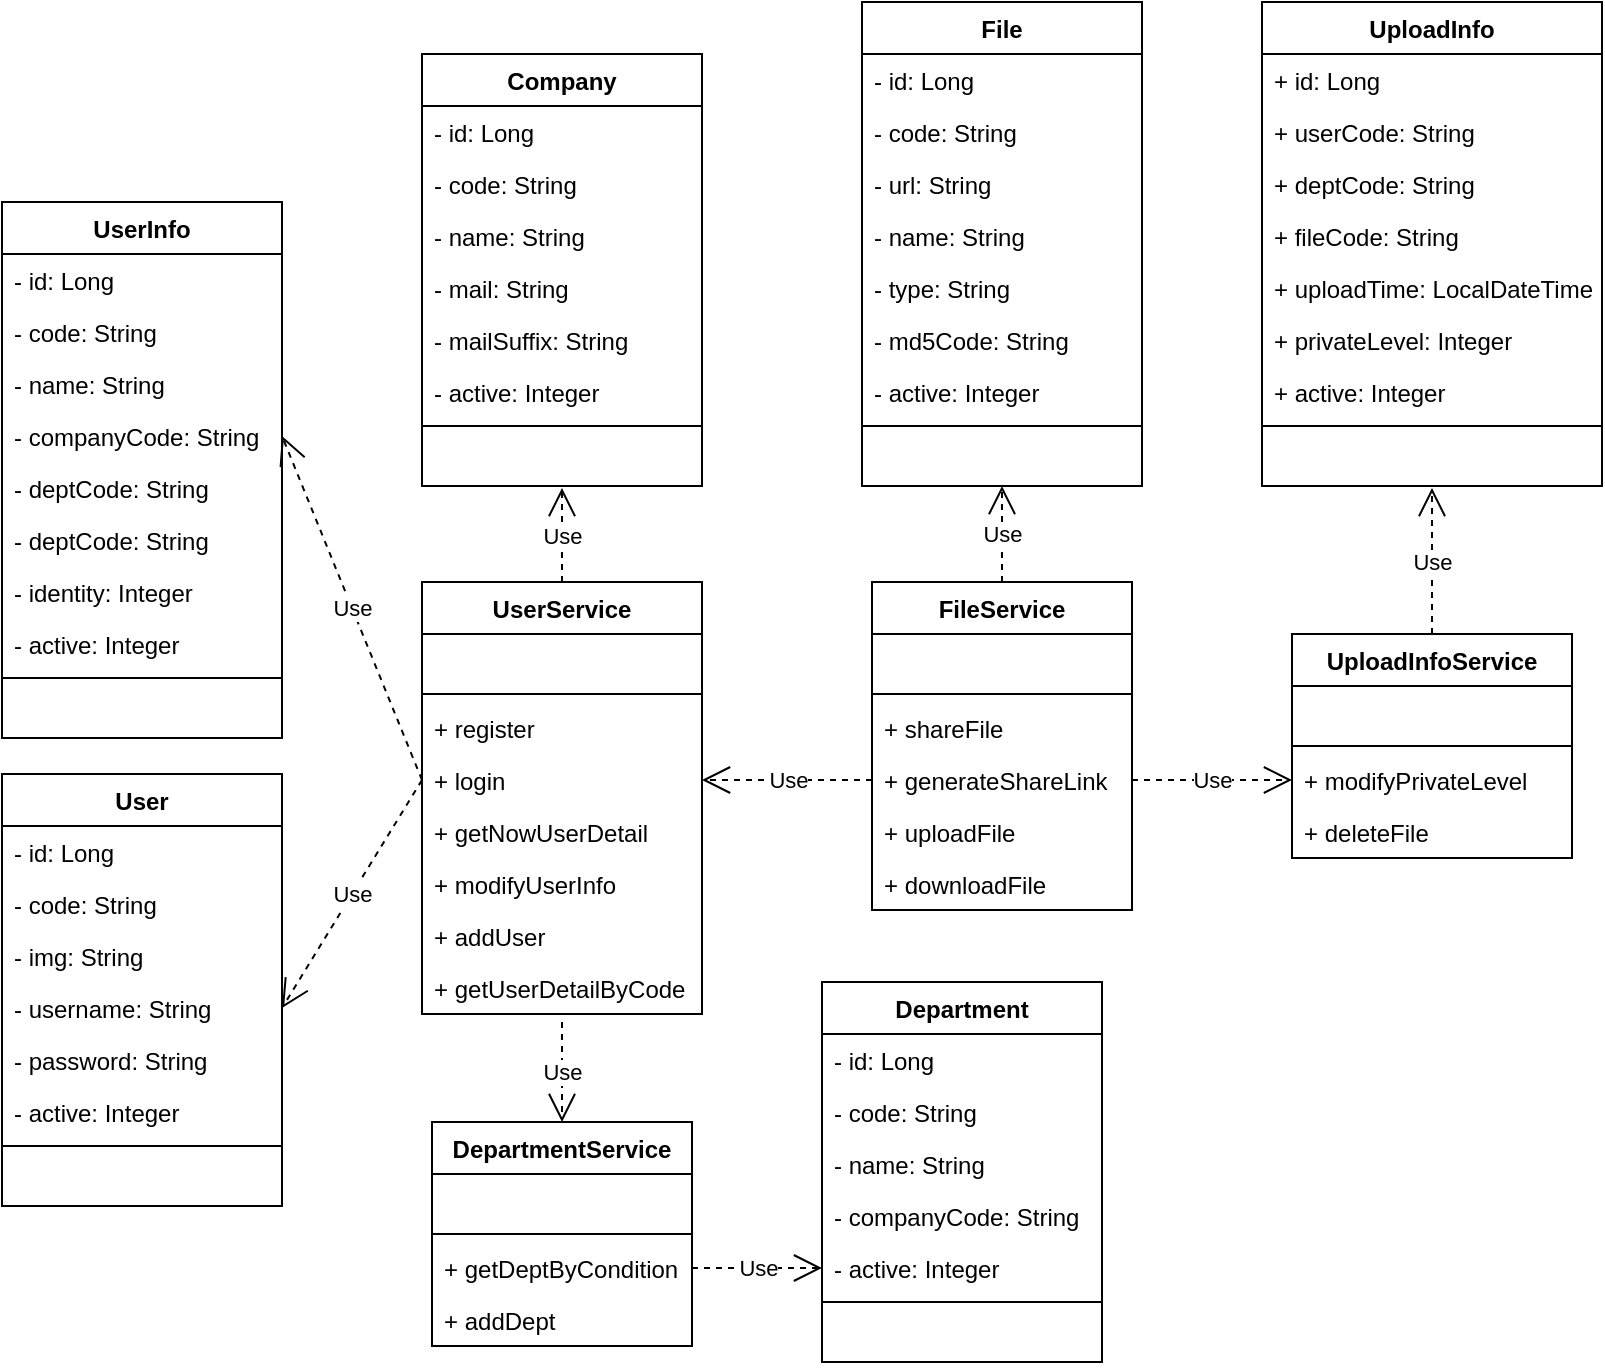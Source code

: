 <mxfile version="15.6.8" type="github">
  <diagram id="9g1JDmP376doUr7MJk4l" name="Page-1">
    <mxGraphModel dx="1090" dy="696" grid="1" gridSize="10" guides="1" tooltips="1" connect="1" arrows="1" fold="1" page="1" pageScale="1" pageWidth="827" pageHeight="1169" math="0" shadow="0">
      <root>
        <mxCell id="0" />
        <mxCell id="1" parent="0" />
        <mxCell id="zczFMA_8Ov4NjLexPdJc-1" value="FileService" style="swimlane;fontStyle=1;align=center;verticalAlign=top;childLayout=stackLayout;horizontal=1;startSize=26;horizontalStack=0;resizeParent=1;resizeParentMax=0;resizeLast=0;collapsible=1;marginBottom=0;" vertex="1" parent="1">
          <mxGeometry x="595" y="390" width="130" height="164" as="geometry" />
        </mxCell>
        <mxCell id="zczFMA_8Ov4NjLexPdJc-2" value=" " style="text;strokeColor=none;fillColor=none;align=left;verticalAlign=top;spacingLeft=4;spacingRight=4;overflow=hidden;rotatable=0;points=[[0,0.5],[1,0.5]];portConstraint=eastwest;" vertex="1" parent="zczFMA_8Ov4NjLexPdJc-1">
          <mxGeometry y="26" width="130" height="26" as="geometry" />
        </mxCell>
        <mxCell id="zczFMA_8Ov4NjLexPdJc-3" value="" style="line;strokeWidth=1;fillColor=none;align=left;verticalAlign=middle;spacingTop=-1;spacingLeft=3;spacingRight=3;rotatable=0;labelPosition=right;points=[];portConstraint=eastwest;" vertex="1" parent="zczFMA_8Ov4NjLexPdJc-1">
          <mxGeometry y="52" width="130" height="8" as="geometry" />
        </mxCell>
        <mxCell id="zczFMA_8Ov4NjLexPdJc-4" value="+ shareFile" style="text;strokeColor=none;fillColor=none;align=left;verticalAlign=top;spacingLeft=4;spacingRight=4;overflow=hidden;rotatable=0;points=[[0,0.5],[1,0.5]];portConstraint=eastwest;" vertex="1" parent="zczFMA_8Ov4NjLexPdJc-1">
          <mxGeometry y="60" width="130" height="26" as="geometry" />
        </mxCell>
        <mxCell id="zczFMA_8Ov4NjLexPdJc-7" value="+ generateShareLink" style="text;strokeColor=none;fillColor=none;align=left;verticalAlign=top;spacingLeft=4;spacingRight=4;overflow=hidden;rotatable=0;points=[[0,0.5],[1,0.5]];portConstraint=eastwest;" vertex="1" parent="zczFMA_8Ov4NjLexPdJc-1">
          <mxGeometry y="86" width="130" height="26" as="geometry" />
        </mxCell>
        <mxCell id="zczFMA_8Ov4NjLexPdJc-8" value="+ uploadFile" style="text;strokeColor=none;fillColor=none;align=left;verticalAlign=top;spacingLeft=4;spacingRight=4;overflow=hidden;rotatable=0;points=[[0,0.5],[1,0.5]];portConstraint=eastwest;" vertex="1" parent="zczFMA_8Ov4NjLexPdJc-1">
          <mxGeometry y="112" width="130" height="26" as="geometry" />
        </mxCell>
        <mxCell id="zczFMA_8Ov4NjLexPdJc-9" value="+ downloadFile" style="text;strokeColor=none;fillColor=none;align=left;verticalAlign=top;spacingLeft=4;spacingRight=4;overflow=hidden;rotatable=0;points=[[0,0.5],[1,0.5]];portConstraint=eastwest;" vertex="1" parent="zczFMA_8Ov4NjLexPdJc-1">
          <mxGeometry y="138" width="130" height="26" as="geometry" />
        </mxCell>
        <mxCell id="zczFMA_8Ov4NjLexPdJc-12" value="UploadInfoService" style="swimlane;fontStyle=1;align=center;verticalAlign=top;childLayout=stackLayout;horizontal=1;startSize=26;horizontalStack=0;resizeParent=1;resizeParentMax=0;resizeLast=0;collapsible=1;marginBottom=0;" vertex="1" parent="1">
          <mxGeometry x="805" y="416" width="140" height="112" as="geometry" />
        </mxCell>
        <mxCell id="zczFMA_8Ov4NjLexPdJc-13" value=" " style="text;strokeColor=none;fillColor=none;align=left;verticalAlign=top;spacingLeft=4;spacingRight=4;overflow=hidden;rotatable=0;points=[[0,0.5],[1,0.5]];portConstraint=eastwest;" vertex="1" parent="zczFMA_8Ov4NjLexPdJc-12">
          <mxGeometry y="26" width="140" height="26" as="geometry" />
        </mxCell>
        <mxCell id="zczFMA_8Ov4NjLexPdJc-14" value="" style="line;strokeWidth=1;fillColor=none;align=left;verticalAlign=middle;spacingTop=-1;spacingLeft=3;spacingRight=3;rotatable=0;labelPosition=right;points=[];portConstraint=eastwest;" vertex="1" parent="zczFMA_8Ov4NjLexPdJc-12">
          <mxGeometry y="52" width="140" height="8" as="geometry" />
        </mxCell>
        <mxCell id="zczFMA_8Ov4NjLexPdJc-15" value="+ modifyPrivateLevel" style="text;strokeColor=none;fillColor=none;align=left;verticalAlign=top;spacingLeft=4;spacingRight=4;overflow=hidden;rotatable=0;points=[[0,0.5],[1,0.5]];portConstraint=eastwest;" vertex="1" parent="zczFMA_8Ov4NjLexPdJc-12">
          <mxGeometry y="60" width="140" height="26" as="geometry" />
        </mxCell>
        <mxCell id="zczFMA_8Ov4NjLexPdJc-16" value="+ deleteFile" style="text;strokeColor=none;fillColor=none;align=left;verticalAlign=top;spacingLeft=4;spacingRight=4;overflow=hidden;rotatable=0;points=[[0,0.5],[1,0.5]];portConstraint=eastwest;" vertex="1" parent="zczFMA_8Ov4NjLexPdJc-12">
          <mxGeometry y="86" width="140" height="26" as="geometry" />
        </mxCell>
        <mxCell id="zczFMA_8Ov4NjLexPdJc-33" value="UserService" style="swimlane;fontStyle=1;align=center;verticalAlign=top;childLayout=stackLayout;horizontal=1;startSize=26;horizontalStack=0;resizeParent=1;resizeParentMax=0;resizeLast=0;collapsible=1;marginBottom=0;" vertex="1" parent="1">
          <mxGeometry x="370" y="390" width="140" height="216" as="geometry" />
        </mxCell>
        <mxCell id="zczFMA_8Ov4NjLexPdJc-34" value=" " style="text;strokeColor=none;fillColor=none;align=left;verticalAlign=top;spacingLeft=4;spacingRight=4;overflow=hidden;rotatable=0;points=[[0,0.5],[1,0.5]];portConstraint=eastwest;" vertex="1" parent="zczFMA_8Ov4NjLexPdJc-33">
          <mxGeometry y="26" width="140" height="26" as="geometry" />
        </mxCell>
        <mxCell id="zczFMA_8Ov4NjLexPdJc-35" value="" style="line;strokeWidth=1;fillColor=none;align=left;verticalAlign=middle;spacingTop=-1;spacingLeft=3;spacingRight=3;rotatable=0;labelPosition=right;points=[];portConstraint=eastwest;" vertex="1" parent="zczFMA_8Ov4NjLexPdJc-33">
          <mxGeometry y="52" width="140" height="8" as="geometry" />
        </mxCell>
        <mxCell id="zczFMA_8Ov4NjLexPdJc-36" value="+ register" style="text;strokeColor=none;fillColor=none;align=left;verticalAlign=top;spacingLeft=4;spacingRight=4;overflow=hidden;rotatable=0;points=[[0,0.5],[1,0.5]];portConstraint=eastwest;" vertex="1" parent="zczFMA_8Ov4NjLexPdJc-33">
          <mxGeometry y="60" width="140" height="26" as="geometry" />
        </mxCell>
        <mxCell id="zczFMA_8Ov4NjLexPdJc-37" value="+ login" style="text;strokeColor=none;fillColor=none;align=left;verticalAlign=top;spacingLeft=4;spacingRight=4;overflow=hidden;rotatable=0;points=[[0,0.5],[1,0.5]];portConstraint=eastwest;" vertex="1" parent="zczFMA_8Ov4NjLexPdJc-33">
          <mxGeometry y="86" width="140" height="26" as="geometry" />
        </mxCell>
        <mxCell id="zczFMA_8Ov4NjLexPdJc-38" value="+ getNowUserDetail" style="text;strokeColor=none;fillColor=none;align=left;verticalAlign=top;spacingLeft=4;spacingRight=4;overflow=hidden;rotatable=0;points=[[0,0.5],[1,0.5]];portConstraint=eastwest;" vertex="1" parent="zczFMA_8Ov4NjLexPdJc-33">
          <mxGeometry y="112" width="140" height="26" as="geometry" />
        </mxCell>
        <mxCell id="zczFMA_8Ov4NjLexPdJc-39" value="+ modifyUserInfo" style="text;strokeColor=none;fillColor=none;align=left;verticalAlign=top;spacingLeft=4;spacingRight=4;overflow=hidden;rotatable=0;points=[[0,0.5],[1,0.5]];portConstraint=eastwest;" vertex="1" parent="zczFMA_8Ov4NjLexPdJc-33">
          <mxGeometry y="138" width="140" height="26" as="geometry" />
        </mxCell>
        <mxCell id="zczFMA_8Ov4NjLexPdJc-50" value="+ addUser" style="text;strokeColor=none;fillColor=none;align=left;verticalAlign=top;spacingLeft=4;spacingRight=4;overflow=hidden;rotatable=0;points=[[0,0.5],[1,0.5]];portConstraint=eastwest;" vertex="1" parent="zczFMA_8Ov4NjLexPdJc-33">
          <mxGeometry y="164" width="140" height="26" as="geometry" />
        </mxCell>
        <mxCell id="zczFMA_8Ov4NjLexPdJc-40" value="+ getUserDetailByCode" style="text;strokeColor=none;fillColor=none;align=left;verticalAlign=top;spacingLeft=4;spacingRight=4;overflow=hidden;rotatable=0;points=[[0,0.5],[1,0.5]];portConstraint=eastwest;" vertex="1" parent="zczFMA_8Ov4NjLexPdJc-33">
          <mxGeometry y="190" width="140" height="26" as="geometry" />
        </mxCell>
        <mxCell id="zczFMA_8Ov4NjLexPdJc-42" value="DepartmentService" style="swimlane;fontStyle=1;align=center;verticalAlign=top;childLayout=stackLayout;horizontal=1;startSize=26;horizontalStack=0;resizeParent=1;resizeParentMax=0;resizeLast=0;collapsible=1;marginBottom=0;" vertex="1" parent="1">
          <mxGeometry x="375" y="660" width="130" height="112" as="geometry" />
        </mxCell>
        <mxCell id="zczFMA_8Ov4NjLexPdJc-43" value=" " style="text;strokeColor=none;fillColor=none;align=left;verticalAlign=top;spacingLeft=4;spacingRight=4;overflow=hidden;rotatable=0;points=[[0,0.5],[1,0.5]];portConstraint=eastwest;" vertex="1" parent="zczFMA_8Ov4NjLexPdJc-42">
          <mxGeometry y="26" width="130" height="26" as="geometry" />
        </mxCell>
        <mxCell id="zczFMA_8Ov4NjLexPdJc-44" value="" style="line;strokeWidth=1;fillColor=none;align=left;verticalAlign=middle;spacingTop=-1;spacingLeft=3;spacingRight=3;rotatable=0;labelPosition=right;points=[];portConstraint=eastwest;" vertex="1" parent="zczFMA_8Ov4NjLexPdJc-42">
          <mxGeometry y="52" width="130" height="8" as="geometry" />
        </mxCell>
        <mxCell id="zczFMA_8Ov4NjLexPdJc-48" value="+ getDeptByCondition" style="text;strokeColor=none;fillColor=none;align=left;verticalAlign=top;spacingLeft=4;spacingRight=4;overflow=hidden;rotatable=0;points=[[0,0.5],[1,0.5]];portConstraint=eastwest;" vertex="1" parent="zczFMA_8Ov4NjLexPdJc-42">
          <mxGeometry y="60" width="130" height="26" as="geometry" />
        </mxCell>
        <mxCell id="zczFMA_8Ov4NjLexPdJc-49" value="+ addDept" style="text;strokeColor=none;fillColor=none;align=left;verticalAlign=top;spacingLeft=4;spacingRight=4;overflow=hidden;rotatable=0;points=[[0,0.5],[1,0.5]];portConstraint=eastwest;" vertex="1" parent="zczFMA_8Ov4NjLexPdJc-42">
          <mxGeometry y="86" width="130" height="26" as="geometry" />
        </mxCell>
        <mxCell id="zczFMA_8Ov4NjLexPdJc-58" value="User" style="swimlane;fontStyle=1;align=center;verticalAlign=top;childLayout=stackLayout;horizontal=1;startSize=26;horizontalStack=0;resizeParent=1;resizeParentMax=0;resizeLast=0;collapsible=1;marginBottom=0;" vertex="1" parent="1">
          <mxGeometry x="160" y="486" width="140" height="216" as="geometry" />
        </mxCell>
        <mxCell id="zczFMA_8Ov4NjLexPdJc-59" value="- id: Long" style="text;strokeColor=none;fillColor=none;align=left;verticalAlign=top;spacingLeft=4;spacingRight=4;overflow=hidden;rotatable=0;points=[[0,0.5],[1,0.5]];portConstraint=eastwest;" vertex="1" parent="zczFMA_8Ov4NjLexPdJc-58">
          <mxGeometry y="26" width="140" height="26" as="geometry" />
        </mxCell>
        <mxCell id="zczFMA_8Ov4NjLexPdJc-71" value="- code: String" style="text;strokeColor=none;fillColor=none;align=left;verticalAlign=top;spacingLeft=4;spacingRight=4;overflow=hidden;rotatable=0;points=[[0,0.5],[1,0.5]];portConstraint=eastwest;" vertex="1" parent="zczFMA_8Ov4NjLexPdJc-58">
          <mxGeometry y="52" width="140" height="26" as="geometry" />
        </mxCell>
        <mxCell id="zczFMA_8Ov4NjLexPdJc-73" value="- img: String" style="text;strokeColor=none;fillColor=none;align=left;verticalAlign=top;spacingLeft=4;spacingRight=4;overflow=hidden;rotatable=0;points=[[0,0.5],[1,0.5]];portConstraint=eastwest;" vertex="1" parent="zczFMA_8Ov4NjLexPdJc-58">
          <mxGeometry y="78" width="140" height="26" as="geometry" />
        </mxCell>
        <mxCell id="zczFMA_8Ov4NjLexPdJc-74" value="- username: String" style="text;strokeColor=none;fillColor=none;align=left;verticalAlign=top;spacingLeft=4;spacingRight=4;overflow=hidden;rotatable=0;points=[[0,0.5],[1,0.5]];portConstraint=eastwest;" vertex="1" parent="zczFMA_8Ov4NjLexPdJc-58">
          <mxGeometry y="104" width="140" height="26" as="geometry" />
        </mxCell>
        <mxCell id="zczFMA_8Ov4NjLexPdJc-72" value="- password: String" style="text;strokeColor=none;fillColor=none;align=left;verticalAlign=top;spacingLeft=4;spacingRight=4;overflow=hidden;rotatable=0;points=[[0,0.5],[1,0.5]];portConstraint=eastwest;" vertex="1" parent="zczFMA_8Ov4NjLexPdJc-58">
          <mxGeometry y="130" width="140" height="26" as="geometry" />
        </mxCell>
        <mxCell id="zczFMA_8Ov4NjLexPdJc-75" value="- active: Integer" style="text;strokeColor=none;fillColor=none;align=left;verticalAlign=top;spacingLeft=4;spacingRight=4;overflow=hidden;rotatable=0;points=[[0,0.5],[1,0.5]];portConstraint=eastwest;" vertex="1" parent="zczFMA_8Ov4NjLexPdJc-58">
          <mxGeometry y="156" width="140" height="26" as="geometry" />
        </mxCell>
        <mxCell id="zczFMA_8Ov4NjLexPdJc-60" value="" style="line;strokeWidth=1;fillColor=none;align=left;verticalAlign=middle;spacingTop=-1;spacingLeft=3;spacingRight=3;rotatable=0;labelPosition=right;points=[];portConstraint=eastwest;" vertex="1" parent="zczFMA_8Ov4NjLexPdJc-58">
          <mxGeometry y="182" width="140" height="8" as="geometry" />
        </mxCell>
        <mxCell id="zczFMA_8Ov4NjLexPdJc-61" value=" " style="text;strokeColor=none;fillColor=none;align=left;verticalAlign=top;spacingLeft=4;spacingRight=4;overflow=hidden;rotatable=0;points=[[0,0.5],[1,0.5]];portConstraint=eastwest;" vertex="1" parent="zczFMA_8Ov4NjLexPdJc-58">
          <mxGeometry y="190" width="140" height="26" as="geometry" />
        </mxCell>
        <mxCell id="zczFMA_8Ov4NjLexPdJc-76" value="UserInfo" style="swimlane;fontStyle=1;align=center;verticalAlign=top;childLayout=stackLayout;horizontal=1;startSize=26;horizontalStack=0;resizeParent=1;resizeParentMax=0;resizeLast=0;collapsible=1;marginBottom=0;" vertex="1" parent="1">
          <mxGeometry x="160" y="200" width="140" height="268" as="geometry" />
        </mxCell>
        <mxCell id="zczFMA_8Ov4NjLexPdJc-77" value="- id: Long" style="text;strokeColor=none;fillColor=none;align=left;verticalAlign=top;spacingLeft=4;spacingRight=4;overflow=hidden;rotatable=0;points=[[0,0.5],[1,0.5]];portConstraint=eastwest;" vertex="1" parent="zczFMA_8Ov4NjLexPdJc-76">
          <mxGeometry y="26" width="140" height="26" as="geometry" />
        </mxCell>
        <mxCell id="zczFMA_8Ov4NjLexPdJc-78" value="- code: String" style="text;strokeColor=none;fillColor=none;align=left;verticalAlign=top;spacingLeft=4;spacingRight=4;overflow=hidden;rotatable=0;points=[[0,0.5],[1,0.5]];portConstraint=eastwest;" vertex="1" parent="zczFMA_8Ov4NjLexPdJc-76">
          <mxGeometry y="52" width="140" height="26" as="geometry" />
        </mxCell>
        <mxCell id="zczFMA_8Ov4NjLexPdJc-79" value="- name: String" style="text;strokeColor=none;fillColor=none;align=left;verticalAlign=top;spacingLeft=4;spacingRight=4;overflow=hidden;rotatable=0;points=[[0,0.5],[1,0.5]];portConstraint=eastwest;" vertex="1" parent="zczFMA_8Ov4NjLexPdJc-76">
          <mxGeometry y="78" width="140" height="26" as="geometry" />
        </mxCell>
        <mxCell id="zczFMA_8Ov4NjLexPdJc-80" value="- companyCode: String" style="text;strokeColor=none;fillColor=none;align=left;verticalAlign=top;spacingLeft=4;spacingRight=4;overflow=hidden;rotatable=0;points=[[0,0.5],[1,0.5]];portConstraint=eastwest;" vertex="1" parent="zczFMA_8Ov4NjLexPdJc-76">
          <mxGeometry y="104" width="140" height="26" as="geometry" />
        </mxCell>
        <mxCell id="zczFMA_8Ov4NjLexPdJc-81" value="- deptCode: String" style="text;strokeColor=none;fillColor=none;align=left;verticalAlign=top;spacingLeft=4;spacingRight=4;overflow=hidden;rotatable=0;points=[[0,0.5],[1,0.5]];portConstraint=eastwest;" vertex="1" parent="zczFMA_8Ov4NjLexPdJc-76">
          <mxGeometry y="130" width="140" height="26" as="geometry" />
        </mxCell>
        <mxCell id="zczFMA_8Ov4NjLexPdJc-129" value="- deptCode: String" style="text;strokeColor=none;fillColor=none;align=left;verticalAlign=top;spacingLeft=4;spacingRight=4;overflow=hidden;rotatable=0;points=[[0,0.5],[1,0.5]];portConstraint=eastwest;" vertex="1" parent="zczFMA_8Ov4NjLexPdJc-76">
          <mxGeometry y="156" width="140" height="26" as="geometry" />
        </mxCell>
        <mxCell id="zczFMA_8Ov4NjLexPdJc-82" value="- identity: Integer" style="text;strokeColor=none;fillColor=none;align=left;verticalAlign=top;spacingLeft=4;spacingRight=4;overflow=hidden;rotatable=0;points=[[0,0.5],[1,0.5]];portConstraint=eastwest;" vertex="1" parent="zczFMA_8Ov4NjLexPdJc-76">
          <mxGeometry y="182" width="140" height="26" as="geometry" />
        </mxCell>
        <mxCell id="zczFMA_8Ov4NjLexPdJc-85" value="- active: Integer" style="text;strokeColor=none;fillColor=none;align=left;verticalAlign=top;spacingLeft=4;spacingRight=4;overflow=hidden;rotatable=0;points=[[0,0.5],[1,0.5]];portConstraint=eastwest;" vertex="1" parent="zczFMA_8Ov4NjLexPdJc-76">
          <mxGeometry y="208" width="140" height="26" as="geometry" />
        </mxCell>
        <mxCell id="zczFMA_8Ov4NjLexPdJc-83" value="" style="line;strokeWidth=1;fillColor=none;align=left;verticalAlign=middle;spacingTop=-1;spacingLeft=3;spacingRight=3;rotatable=0;labelPosition=right;points=[];portConstraint=eastwest;" vertex="1" parent="zczFMA_8Ov4NjLexPdJc-76">
          <mxGeometry y="234" width="140" height="8" as="geometry" />
        </mxCell>
        <mxCell id="zczFMA_8Ov4NjLexPdJc-84" value=" " style="text;strokeColor=none;fillColor=none;align=left;verticalAlign=top;spacingLeft=4;spacingRight=4;overflow=hidden;rotatable=0;points=[[0,0.5],[1,0.5]];portConstraint=eastwest;" vertex="1" parent="zczFMA_8Ov4NjLexPdJc-76">
          <mxGeometry y="242" width="140" height="26" as="geometry" />
        </mxCell>
        <mxCell id="zczFMA_8Ov4NjLexPdJc-86" value="UploadInfo" style="swimlane;fontStyle=1;align=center;verticalAlign=top;childLayout=stackLayout;horizontal=1;startSize=26;horizontalStack=0;resizeParent=1;resizeParentMax=0;resizeLast=0;collapsible=1;marginBottom=0;" vertex="1" parent="1">
          <mxGeometry x="790" y="100" width="170" height="242" as="geometry" />
        </mxCell>
        <mxCell id="zczFMA_8Ov4NjLexPdJc-87" value="+ id: Long" style="text;strokeColor=none;fillColor=none;align=left;verticalAlign=top;spacingLeft=4;spacingRight=4;overflow=hidden;rotatable=0;points=[[0,0.5],[1,0.5]];portConstraint=eastwest;" vertex="1" parent="zczFMA_8Ov4NjLexPdJc-86">
          <mxGeometry y="26" width="170" height="26" as="geometry" />
        </mxCell>
        <mxCell id="zczFMA_8Ov4NjLexPdJc-88" value="+ userCode: String" style="text;strokeColor=none;fillColor=none;align=left;verticalAlign=top;spacingLeft=4;spacingRight=4;overflow=hidden;rotatable=0;points=[[0,0.5],[1,0.5]];portConstraint=eastwest;" vertex="1" parent="zczFMA_8Ov4NjLexPdJc-86">
          <mxGeometry y="52" width="170" height="26" as="geometry" />
        </mxCell>
        <mxCell id="zczFMA_8Ov4NjLexPdJc-91" value="+ deptCode: String" style="text;strokeColor=none;fillColor=none;align=left;verticalAlign=top;spacingLeft=4;spacingRight=4;overflow=hidden;rotatable=0;points=[[0,0.5],[1,0.5]];portConstraint=eastwest;" vertex="1" parent="zczFMA_8Ov4NjLexPdJc-86">
          <mxGeometry y="78" width="170" height="26" as="geometry" />
        </mxCell>
        <mxCell id="zczFMA_8Ov4NjLexPdJc-89" value="+ fileCode: String" style="text;strokeColor=none;fillColor=none;align=left;verticalAlign=top;spacingLeft=4;spacingRight=4;overflow=hidden;rotatable=0;points=[[0,0.5],[1,0.5]];portConstraint=eastwest;" vertex="1" parent="zczFMA_8Ov4NjLexPdJc-86">
          <mxGeometry y="104" width="170" height="26" as="geometry" />
        </mxCell>
        <mxCell id="zczFMA_8Ov4NjLexPdJc-92" value="+ uploadTime: LocalDateTime" style="text;strokeColor=none;fillColor=none;align=left;verticalAlign=top;spacingLeft=4;spacingRight=4;overflow=hidden;rotatable=0;points=[[0,0.5],[1,0.5]];portConstraint=eastwest;" vertex="1" parent="zczFMA_8Ov4NjLexPdJc-86">
          <mxGeometry y="130" width="170" height="26" as="geometry" />
        </mxCell>
        <mxCell id="zczFMA_8Ov4NjLexPdJc-96" value="+ privateLevel: Integer" style="text;strokeColor=none;fillColor=none;align=left;verticalAlign=top;spacingLeft=4;spacingRight=4;overflow=hidden;rotatable=0;points=[[0,0.5],[1,0.5]];portConstraint=eastwest;" vertex="1" parent="zczFMA_8Ov4NjLexPdJc-86">
          <mxGeometry y="156" width="170" height="26" as="geometry" />
        </mxCell>
        <mxCell id="zczFMA_8Ov4NjLexPdJc-93" value="+ active: Integer" style="text;strokeColor=none;fillColor=none;align=left;verticalAlign=top;spacingLeft=4;spacingRight=4;overflow=hidden;rotatable=0;points=[[0,0.5],[1,0.5]];portConstraint=eastwest;" vertex="1" parent="zczFMA_8Ov4NjLexPdJc-86">
          <mxGeometry y="182" width="170" height="26" as="geometry" />
        </mxCell>
        <mxCell id="zczFMA_8Ov4NjLexPdJc-94" value="" style="line;strokeWidth=1;fillColor=none;align=left;verticalAlign=middle;spacingTop=-1;spacingLeft=3;spacingRight=3;rotatable=0;labelPosition=right;points=[];portConstraint=eastwest;" vertex="1" parent="zczFMA_8Ov4NjLexPdJc-86">
          <mxGeometry y="208" width="170" height="8" as="geometry" />
        </mxCell>
        <mxCell id="zczFMA_8Ov4NjLexPdJc-95" value=" " style="text;strokeColor=none;fillColor=none;align=left;verticalAlign=top;spacingLeft=4;spacingRight=4;overflow=hidden;rotatable=0;points=[[0,0.5],[1,0.5]];portConstraint=eastwest;" vertex="1" parent="zczFMA_8Ov4NjLexPdJc-86">
          <mxGeometry y="216" width="170" height="26" as="geometry" />
        </mxCell>
        <mxCell id="zczFMA_8Ov4NjLexPdJc-97" value="File" style="swimlane;fontStyle=1;align=center;verticalAlign=top;childLayout=stackLayout;horizontal=1;startSize=26;horizontalStack=0;resizeParent=1;resizeParentMax=0;resizeLast=0;collapsible=1;marginBottom=0;" vertex="1" parent="1">
          <mxGeometry x="590" y="100" width="140" height="242" as="geometry" />
        </mxCell>
        <mxCell id="zczFMA_8Ov4NjLexPdJc-98" value="- id: Long" style="text;strokeColor=none;fillColor=none;align=left;verticalAlign=top;spacingLeft=4;spacingRight=4;overflow=hidden;rotatable=0;points=[[0,0.5],[1,0.5]];portConstraint=eastwest;" vertex="1" parent="zczFMA_8Ov4NjLexPdJc-97">
          <mxGeometry y="26" width="140" height="26" as="geometry" />
        </mxCell>
        <mxCell id="zczFMA_8Ov4NjLexPdJc-99" value="- code: String" style="text;strokeColor=none;fillColor=none;align=left;verticalAlign=top;spacingLeft=4;spacingRight=4;overflow=hidden;rotatable=0;points=[[0,0.5],[1,0.5]];portConstraint=eastwest;" vertex="1" parent="zczFMA_8Ov4NjLexPdJc-97">
          <mxGeometry y="52" width="140" height="26" as="geometry" />
        </mxCell>
        <mxCell id="zczFMA_8Ov4NjLexPdJc-100" value="- url: String" style="text;strokeColor=none;fillColor=none;align=left;verticalAlign=top;spacingLeft=4;spacingRight=4;overflow=hidden;rotatable=0;points=[[0,0.5],[1,0.5]];portConstraint=eastwest;" vertex="1" parent="zczFMA_8Ov4NjLexPdJc-97">
          <mxGeometry y="78" width="140" height="26" as="geometry" />
        </mxCell>
        <mxCell id="zczFMA_8Ov4NjLexPdJc-101" value="- name: String" style="text;strokeColor=none;fillColor=none;align=left;verticalAlign=top;spacingLeft=4;spacingRight=4;overflow=hidden;rotatable=0;points=[[0,0.5],[1,0.5]];portConstraint=eastwest;" vertex="1" parent="zczFMA_8Ov4NjLexPdJc-97">
          <mxGeometry y="104" width="140" height="26" as="geometry" />
        </mxCell>
        <mxCell id="zczFMA_8Ov4NjLexPdJc-102" value="- type: String" style="text;strokeColor=none;fillColor=none;align=left;verticalAlign=top;spacingLeft=4;spacingRight=4;overflow=hidden;rotatable=0;points=[[0,0.5],[1,0.5]];portConstraint=eastwest;" vertex="1" parent="zczFMA_8Ov4NjLexPdJc-97">
          <mxGeometry y="130" width="140" height="26" as="geometry" />
        </mxCell>
        <mxCell id="zczFMA_8Ov4NjLexPdJc-106" value="- md5Code: String" style="text;strokeColor=none;fillColor=none;align=left;verticalAlign=top;spacingLeft=4;spacingRight=4;overflow=hidden;rotatable=0;points=[[0,0.5],[1,0.5]];portConstraint=eastwest;" vertex="1" parent="zczFMA_8Ov4NjLexPdJc-97">
          <mxGeometry y="156" width="140" height="26" as="geometry" />
        </mxCell>
        <mxCell id="zczFMA_8Ov4NjLexPdJc-103" value="- active: Integer" style="text;strokeColor=none;fillColor=none;align=left;verticalAlign=top;spacingLeft=4;spacingRight=4;overflow=hidden;rotatable=0;points=[[0,0.5],[1,0.5]];portConstraint=eastwest;" vertex="1" parent="zczFMA_8Ov4NjLexPdJc-97">
          <mxGeometry y="182" width="140" height="26" as="geometry" />
        </mxCell>
        <mxCell id="zczFMA_8Ov4NjLexPdJc-104" value="" style="line;strokeWidth=1;fillColor=none;align=left;verticalAlign=middle;spacingTop=-1;spacingLeft=3;spacingRight=3;rotatable=0;labelPosition=right;points=[];portConstraint=eastwest;" vertex="1" parent="zczFMA_8Ov4NjLexPdJc-97">
          <mxGeometry y="208" width="140" height="8" as="geometry" />
        </mxCell>
        <mxCell id="zczFMA_8Ov4NjLexPdJc-105" value=" " style="text;strokeColor=none;fillColor=none;align=left;verticalAlign=top;spacingLeft=4;spacingRight=4;overflow=hidden;rotatable=0;points=[[0,0.5],[1,0.5]];portConstraint=eastwest;" vertex="1" parent="zczFMA_8Ov4NjLexPdJc-97">
          <mxGeometry y="216" width="140" height="26" as="geometry" />
        </mxCell>
        <mxCell id="zczFMA_8Ov4NjLexPdJc-107" value="Department" style="swimlane;fontStyle=1;align=center;verticalAlign=top;childLayout=stackLayout;horizontal=1;startSize=26;horizontalStack=0;resizeParent=1;resizeParentMax=0;resizeLast=0;collapsible=1;marginBottom=0;" vertex="1" parent="1">
          <mxGeometry x="570" y="590" width="140" height="190" as="geometry" />
        </mxCell>
        <mxCell id="zczFMA_8Ov4NjLexPdJc-108" value="- id: Long" style="text;strokeColor=none;fillColor=none;align=left;verticalAlign=top;spacingLeft=4;spacingRight=4;overflow=hidden;rotatable=0;points=[[0,0.5],[1,0.5]];portConstraint=eastwest;" vertex="1" parent="zczFMA_8Ov4NjLexPdJc-107">
          <mxGeometry y="26" width="140" height="26" as="geometry" />
        </mxCell>
        <mxCell id="zczFMA_8Ov4NjLexPdJc-109" value="- code: String" style="text;strokeColor=none;fillColor=none;align=left;verticalAlign=top;spacingLeft=4;spacingRight=4;overflow=hidden;rotatable=0;points=[[0,0.5],[1,0.5]];portConstraint=eastwest;" vertex="1" parent="zczFMA_8Ov4NjLexPdJc-107">
          <mxGeometry y="52" width="140" height="26" as="geometry" />
        </mxCell>
        <mxCell id="zczFMA_8Ov4NjLexPdJc-110" value="- name: String" style="text;strokeColor=none;fillColor=none;align=left;verticalAlign=top;spacingLeft=4;spacingRight=4;overflow=hidden;rotatable=0;points=[[0,0.5],[1,0.5]];portConstraint=eastwest;" vertex="1" parent="zczFMA_8Ov4NjLexPdJc-107">
          <mxGeometry y="78" width="140" height="26" as="geometry" />
        </mxCell>
        <mxCell id="zczFMA_8Ov4NjLexPdJc-111" value="- companyCode: String" style="text;strokeColor=none;fillColor=none;align=left;verticalAlign=top;spacingLeft=4;spacingRight=4;overflow=hidden;rotatable=0;points=[[0,0.5],[1,0.5]];portConstraint=eastwest;" vertex="1" parent="zczFMA_8Ov4NjLexPdJc-107">
          <mxGeometry y="104" width="140" height="26" as="geometry" />
        </mxCell>
        <mxCell id="zczFMA_8Ov4NjLexPdJc-114" value="- active: Integer" style="text;strokeColor=none;fillColor=none;align=left;verticalAlign=top;spacingLeft=4;spacingRight=4;overflow=hidden;rotatable=0;points=[[0,0.5],[1,0.5]];portConstraint=eastwest;" vertex="1" parent="zczFMA_8Ov4NjLexPdJc-107">
          <mxGeometry y="130" width="140" height="26" as="geometry" />
        </mxCell>
        <mxCell id="zczFMA_8Ov4NjLexPdJc-115" value="" style="line;strokeWidth=1;fillColor=none;align=left;verticalAlign=middle;spacingTop=-1;spacingLeft=3;spacingRight=3;rotatable=0;labelPosition=right;points=[];portConstraint=eastwest;" vertex="1" parent="zczFMA_8Ov4NjLexPdJc-107">
          <mxGeometry y="156" width="140" height="8" as="geometry" />
        </mxCell>
        <mxCell id="zczFMA_8Ov4NjLexPdJc-116" value=" " style="text;strokeColor=none;fillColor=none;align=left;verticalAlign=top;spacingLeft=4;spacingRight=4;overflow=hidden;rotatable=0;points=[[0,0.5],[1,0.5]];portConstraint=eastwest;" vertex="1" parent="zczFMA_8Ov4NjLexPdJc-107">
          <mxGeometry y="164" width="140" height="26" as="geometry" />
        </mxCell>
        <mxCell id="zczFMA_8Ov4NjLexPdJc-117" value="Company" style="swimlane;fontStyle=1;align=center;verticalAlign=top;childLayout=stackLayout;horizontal=1;startSize=26;horizontalStack=0;resizeParent=1;resizeParentMax=0;resizeLast=0;collapsible=1;marginBottom=0;" vertex="1" parent="1">
          <mxGeometry x="370" y="126" width="140" height="216" as="geometry" />
        </mxCell>
        <mxCell id="zczFMA_8Ov4NjLexPdJc-118" value="- id: Long" style="text;strokeColor=none;fillColor=none;align=left;verticalAlign=top;spacingLeft=4;spacingRight=4;overflow=hidden;rotatable=0;points=[[0,0.5],[1,0.5]];portConstraint=eastwest;" vertex="1" parent="zczFMA_8Ov4NjLexPdJc-117">
          <mxGeometry y="26" width="140" height="26" as="geometry" />
        </mxCell>
        <mxCell id="zczFMA_8Ov4NjLexPdJc-119" value="- code: String" style="text;strokeColor=none;fillColor=none;align=left;verticalAlign=top;spacingLeft=4;spacingRight=4;overflow=hidden;rotatable=0;points=[[0,0.5],[1,0.5]];portConstraint=eastwest;" vertex="1" parent="zczFMA_8Ov4NjLexPdJc-117">
          <mxGeometry y="52" width="140" height="26" as="geometry" />
        </mxCell>
        <mxCell id="zczFMA_8Ov4NjLexPdJc-120" value="- name: String" style="text;strokeColor=none;fillColor=none;align=left;verticalAlign=top;spacingLeft=4;spacingRight=4;overflow=hidden;rotatable=0;points=[[0,0.5],[1,0.5]];portConstraint=eastwest;" vertex="1" parent="zczFMA_8Ov4NjLexPdJc-117">
          <mxGeometry y="78" width="140" height="26" as="geometry" />
        </mxCell>
        <mxCell id="zczFMA_8Ov4NjLexPdJc-121" value="- mail: String" style="text;strokeColor=none;fillColor=none;align=left;verticalAlign=top;spacingLeft=4;spacingRight=4;overflow=hidden;rotatable=0;points=[[0,0.5],[1,0.5]];portConstraint=eastwest;" vertex="1" parent="zczFMA_8Ov4NjLexPdJc-117">
          <mxGeometry y="104" width="140" height="26" as="geometry" />
        </mxCell>
        <mxCell id="zczFMA_8Ov4NjLexPdJc-125" value="- mailSuffix: String" style="text;strokeColor=none;fillColor=none;align=left;verticalAlign=top;spacingLeft=4;spacingRight=4;overflow=hidden;rotatable=0;points=[[0,0.5],[1,0.5]];portConstraint=eastwest;" vertex="1" parent="zczFMA_8Ov4NjLexPdJc-117">
          <mxGeometry y="130" width="140" height="26" as="geometry" />
        </mxCell>
        <mxCell id="zczFMA_8Ov4NjLexPdJc-122" value="- active: Integer" style="text;strokeColor=none;fillColor=none;align=left;verticalAlign=top;spacingLeft=4;spacingRight=4;overflow=hidden;rotatable=0;points=[[0,0.5],[1,0.5]];portConstraint=eastwest;" vertex="1" parent="zczFMA_8Ov4NjLexPdJc-117">
          <mxGeometry y="156" width="140" height="26" as="geometry" />
        </mxCell>
        <mxCell id="zczFMA_8Ov4NjLexPdJc-123" value="" style="line;strokeWidth=1;fillColor=none;align=left;verticalAlign=middle;spacingTop=-1;spacingLeft=3;spacingRight=3;rotatable=0;labelPosition=right;points=[];portConstraint=eastwest;" vertex="1" parent="zczFMA_8Ov4NjLexPdJc-117">
          <mxGeometry y="182" width="140" height="8" as="geometry" />
        </mxCell>
        <mxCell id="zczFMA_8Ov4NjLexPdJc-124" value=" " style="text;strokeColor=none;fillColor=none;align=left;verticalAlign=top;spacingLeft=4;spacingRight=4;overflow=hidden;rotatable=0;points=[[0,0.5],[1,0.5]];portConstraint=eastwest;" vertex="1" parent="zczFMA_8Ov4NjLexPdJc-117">
          <mxGeometry y="190" width="140" height="26" as="geometry" />
        </mxCell>
        <mxCell id="zczFMA_8Ov4NjLexPdJc-127" value="Use" style="endArrow=open;endSize=12;dashed=1;html=1;rounded=0;exitX=0.5;exitY=0;exitDx=0;exitDy=0;entryX=0.5;entryY=1.038;entryDx=0;entryDy=0;entryPerimeter=0;" edge="1" parent="1" source="zczFMA_8Ov4NjLexPdJc-33" target="zczFMA_8Ov4NjLexPdJc-124">
          <mxGeometry width="160" relative="1" as="geometry">
            <mxPoint x="560" y="460" as="sourcePoint" />
            <mxPoint x="720" y="460" as="targetPoint" />
          </mxGeometry>
        </mxCell>
        <mxCell id="zczFMA_8Ov4NjLexPdJc-128" value="Use" style="endArrow=open;endSize=12;dashed=1;html=1;rounded=0;exitX=0;exitY=0.5;exitDx=0;exitDy=0;entryX=1;entryY=0.5;entryDx=0;entryDy=0;" edge="1" parent="1" source="zczFMA_8Ov4NjLexPdJc-37" target="zczFMA_8Ov4NjLexPdJc-80">
          <mxGeometry width="160" relative="1" as="geometry">
            <mxPoint x="450" y="400" as="sourcePoint" />
            <mxPoint x="450" y="286.988" as="targetPoint" />
          </mxGeometry>
        </mxCell>
        <mxCell id="zczFMA_8Ov4NjLexPdJc-130" value="Use" style="endArrow=open;endSize=12;dashed=1;html=1;rounded=0;exitX=0;exitY=0.5;exitDx=0;exitDy=0;entryX=1;entryY=0.5;entryDx=0;entryDy=0;" edge="1" parent="1" source="zczFMA_8Ov4NjLexPdJc-37" target="zczFMA_8Ov4NjLexPdJc-74">
          <mxGeometry width="160" relative="1" as="geometry">
            <mxPoint x="460" y="410" as="sourcePoint" />
            <mxPoint x="460" y="296.988" as="targetPoint" />
          </mxGeometry>
        </mxCell>
        <mxCell id="zczFMA_8Ov4NjLexPdJc-131" value="Use" style="endArrow=open;endSize=12;dashed=1;html=1;rounded=0;exitX=0.5;exitY=0;exitDx=0;exitDy=0;entryX=0.5;entryY=1;entryDx=0;entryDy=0;entryPerimeter=0;" edge="1" parent="1" source="zczFMA_8Ov4NjLexPdJc-1" target="zczFMA_8Ov4NjLexPdJc-105">
          <mxGeometry width="160" relative="1" as="geometry">
            <mxPoint x="373" y="420" as="sourcePoint" />
            <mxPoint x="373" y="306.988" as="targetPoint" />
          </mxGeometry>
        </mxCell>
        <mxCell id="zczFMA_8Ov4NjLexPdJc-132" value="Use" style="endArrow=open;endSize=12;dashed=1;html=1;rounded=0;exitX=0.5;exitY=0;exitDx=0;exitDy=0;entryX=0.5;entryY=1.038;entryDx=0;entryDy=0;entryPerimeter=0;" edge="1" parent="1" source="zczFMA_8Ov4NjLexPdJc-12" target="zczFMA_8Ov4NjLexPdJc-95">
          <mxGeometry width="160" relative="1" as="geometry">
            <mxPoint x="305" y="466" as="sourcePoint" />
            <mxPoint x="875" y="306" as="targetPoint" />
          </mxGeometry>
        </mxCell>
        <mxCell id="zczFMA_8Ov4NjLexPdJc-133" value="Use" style="endArrow=open;endSize=12;dashed=1;html=1;rounded=0;exitX=1;exitY=0.5;exitDx=0;exitDy=0;entryX=0;entryY=0.5;entryDx=0;entryDy=0;" edge="1" parent="1" source="zczFMA_8Ov4NjLexPdJc-48" target="zczFMA_8Ov4NjLexPdJc-114">
          <mxGeometry width="160" relative="1" as="geometry">
            <mxPoint x="365" y="370" as="sourcePoint" />
            <mxPoint x="625" y="753" as="targetPoint" />
          </mxGeometry>
        </mxCell>
        <mxCell id="zczFMA_8Ov4NjLexPdJc-134" value="Use" style="endArrow=open;endSize=12;dashed=1;html=1;rounded=0;entryX=0.5;entryY=0;entryDx=0;entryDy=0;" edge="1" parent="1" target="zczFMA_8Ov4NjLexPdJc-42">
          <mxGeometry width="160" relative="1" as="geometry">
            <mxPoint x="440" y="610" as="sourcePoint" />
            <mxPoint x="280" y="620" as="targetPoint" />
          </mxGeometry>
        </mxCell>
        <mxCell id="zczFMA_8Ov4NjLexPdJc-135" value="Use" style="endArrow=open;endSize=12;dashed=1;html=1;rounded=0;entryX=1;entryY=0.5;entryDx=0;entryDy=0;exitX=0;exitY=0.5;exitDx=0;exitDy=0;" edge="1" parent="1" source="zczFMA_8Ov4NjLexPdJc-7" target="zczFMA_8Ov4NjLexPdJc-37">
          <mxGeometry width="160" relative="1" as="geometry">
            <mxPoint x="560" y="530" as="sourcePoint" />
            <mxPoint x="450" y="316.988" as="targetPoint" />
          </mxGeometry>
        </mxCell>
        <mxCell id="zczFMA_8Ov4NjLexPdJc-136" value="Use" style="endArrow=open;endSize=12;dashed=1;html=1;rounded=0;exitX=1;exitY=0.5;exitDx=0;exitDy=0;entryX=0;entryY=0.5;entryDx=0;entryDy=0;" edge="1" parent="1" source="zczFMA_8Ov4NjLexPdJc-7" target="zczFMA_8Ov4NjLexPdJc-15">
          <mxGeometry width="160" relative="1" as="geometry">
            <mxPoint x="410" y="410" as="sourcePoint" />
            <mxPoint x="410" y="326.988" as="targetPoint" />
          </mxGeometry>
        </mxCell>
      </root>
    </mxGraphModel>
  </diagram>
</mxfile>
